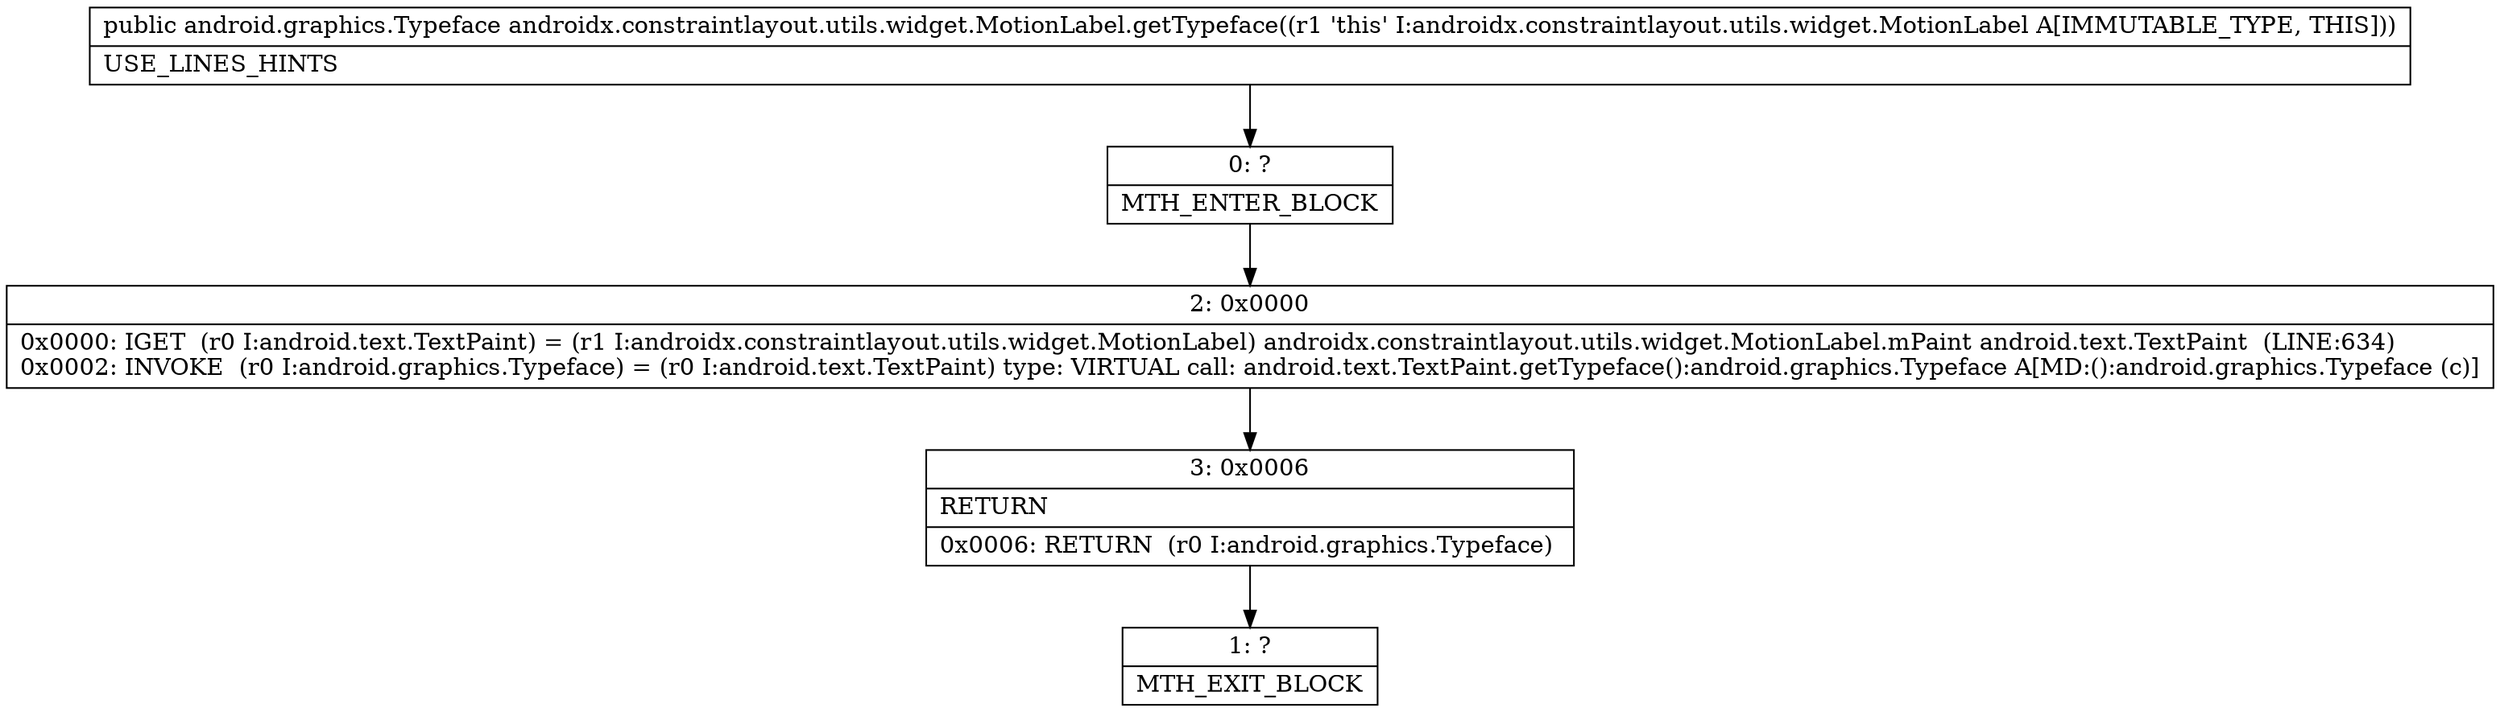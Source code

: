 digraph "CFG forandroidx.constraintlayout.utils.widget.MotionLabel.getTypeface()Landroid\/graphics\/Typeface;" {
Node_0 [shape=record,label="{0\:\ ?|MTH_ENTER_BLOCK\l}"];
Node_2 [shape=record,label="{2\:\ 0x0000|0x0000: IGET  (r0 I:android.text.TextPaint) = (r1 I:androidx.constraintlayout.utils.widget.MotionLabel) androidx.constraintlayout.utils.widget.MotionLabel.mPaint android.text.TextPaint  (LINE:634)\l0x0002: INVOKE  (r0 I:android.graphics.Typeface) = (r0 I:android.text.TextPaint) type: VIRTUAL call: android.text.TextPaint.getTypeface():android.graphics.Typeface A[MD:():android.graphics.Typeface (c)]\l}"];
Node_3 [shape=record,label="{3\:\ 0x0006|RETURN\l|0x0006: RETURN  (r0 I:android.graphics.Typeface) \l}"];
Node_1 [shape=record,label="{1\:\ ?|MTH_EXIT_BLOCK\l}"];
MethodNode[shape=record,label="{public android.graphics.Typeface androidx.constraintlayout.utils.widget.MotionLabel.getTypeface((r1 'this' I:androidx.constraintlayout.utils.widget.MotionLabel A[IMMUTABLE_TYPE, THIS]))  | USE_LINES_HINTS\l}"];
MethodNode -> Node_0;Node_0 -> Node_2;
Node_2 -> Node_3;
Node_3 -> Node_1;
}

